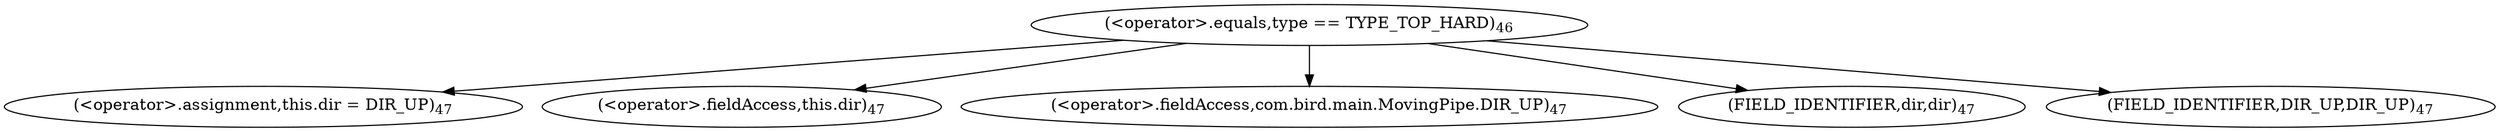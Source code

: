 digraph "setAttribute" {  
"99" [label = <(&lt;operator&gt;.equals,type == TYPE_TOP_HARD)<SUB>46</SUB>> ]
"103" [label = <(&lt;operator&gt;.assignment,this.dir = DIR_UP)<SUB>47</SUB>> ]
"104" [label = <(&lt;operator&gt;.fieldAccess,this.dir)<SUB>47</SUB>> ]
"107" [label = <(&lt;operator&gt;.fieldAccess,com.bird.main.MovingPipe.DIR_UP)<SUB>47</SUB>> ]
"106" [label = <(FIELD_IDENTIFIER,dir,dir)<SUB>47</SUB>> ]
"109" [label = <(FIELD_IDENTIFIER,DIR_UP,DIR_UP)<SUB>47</SUB>> ]
  "99" -> "107" 
  "99" -> "103" 
  "99" -> "104" 
  "99" -> "109" 
  "99" -> "106" 
}
